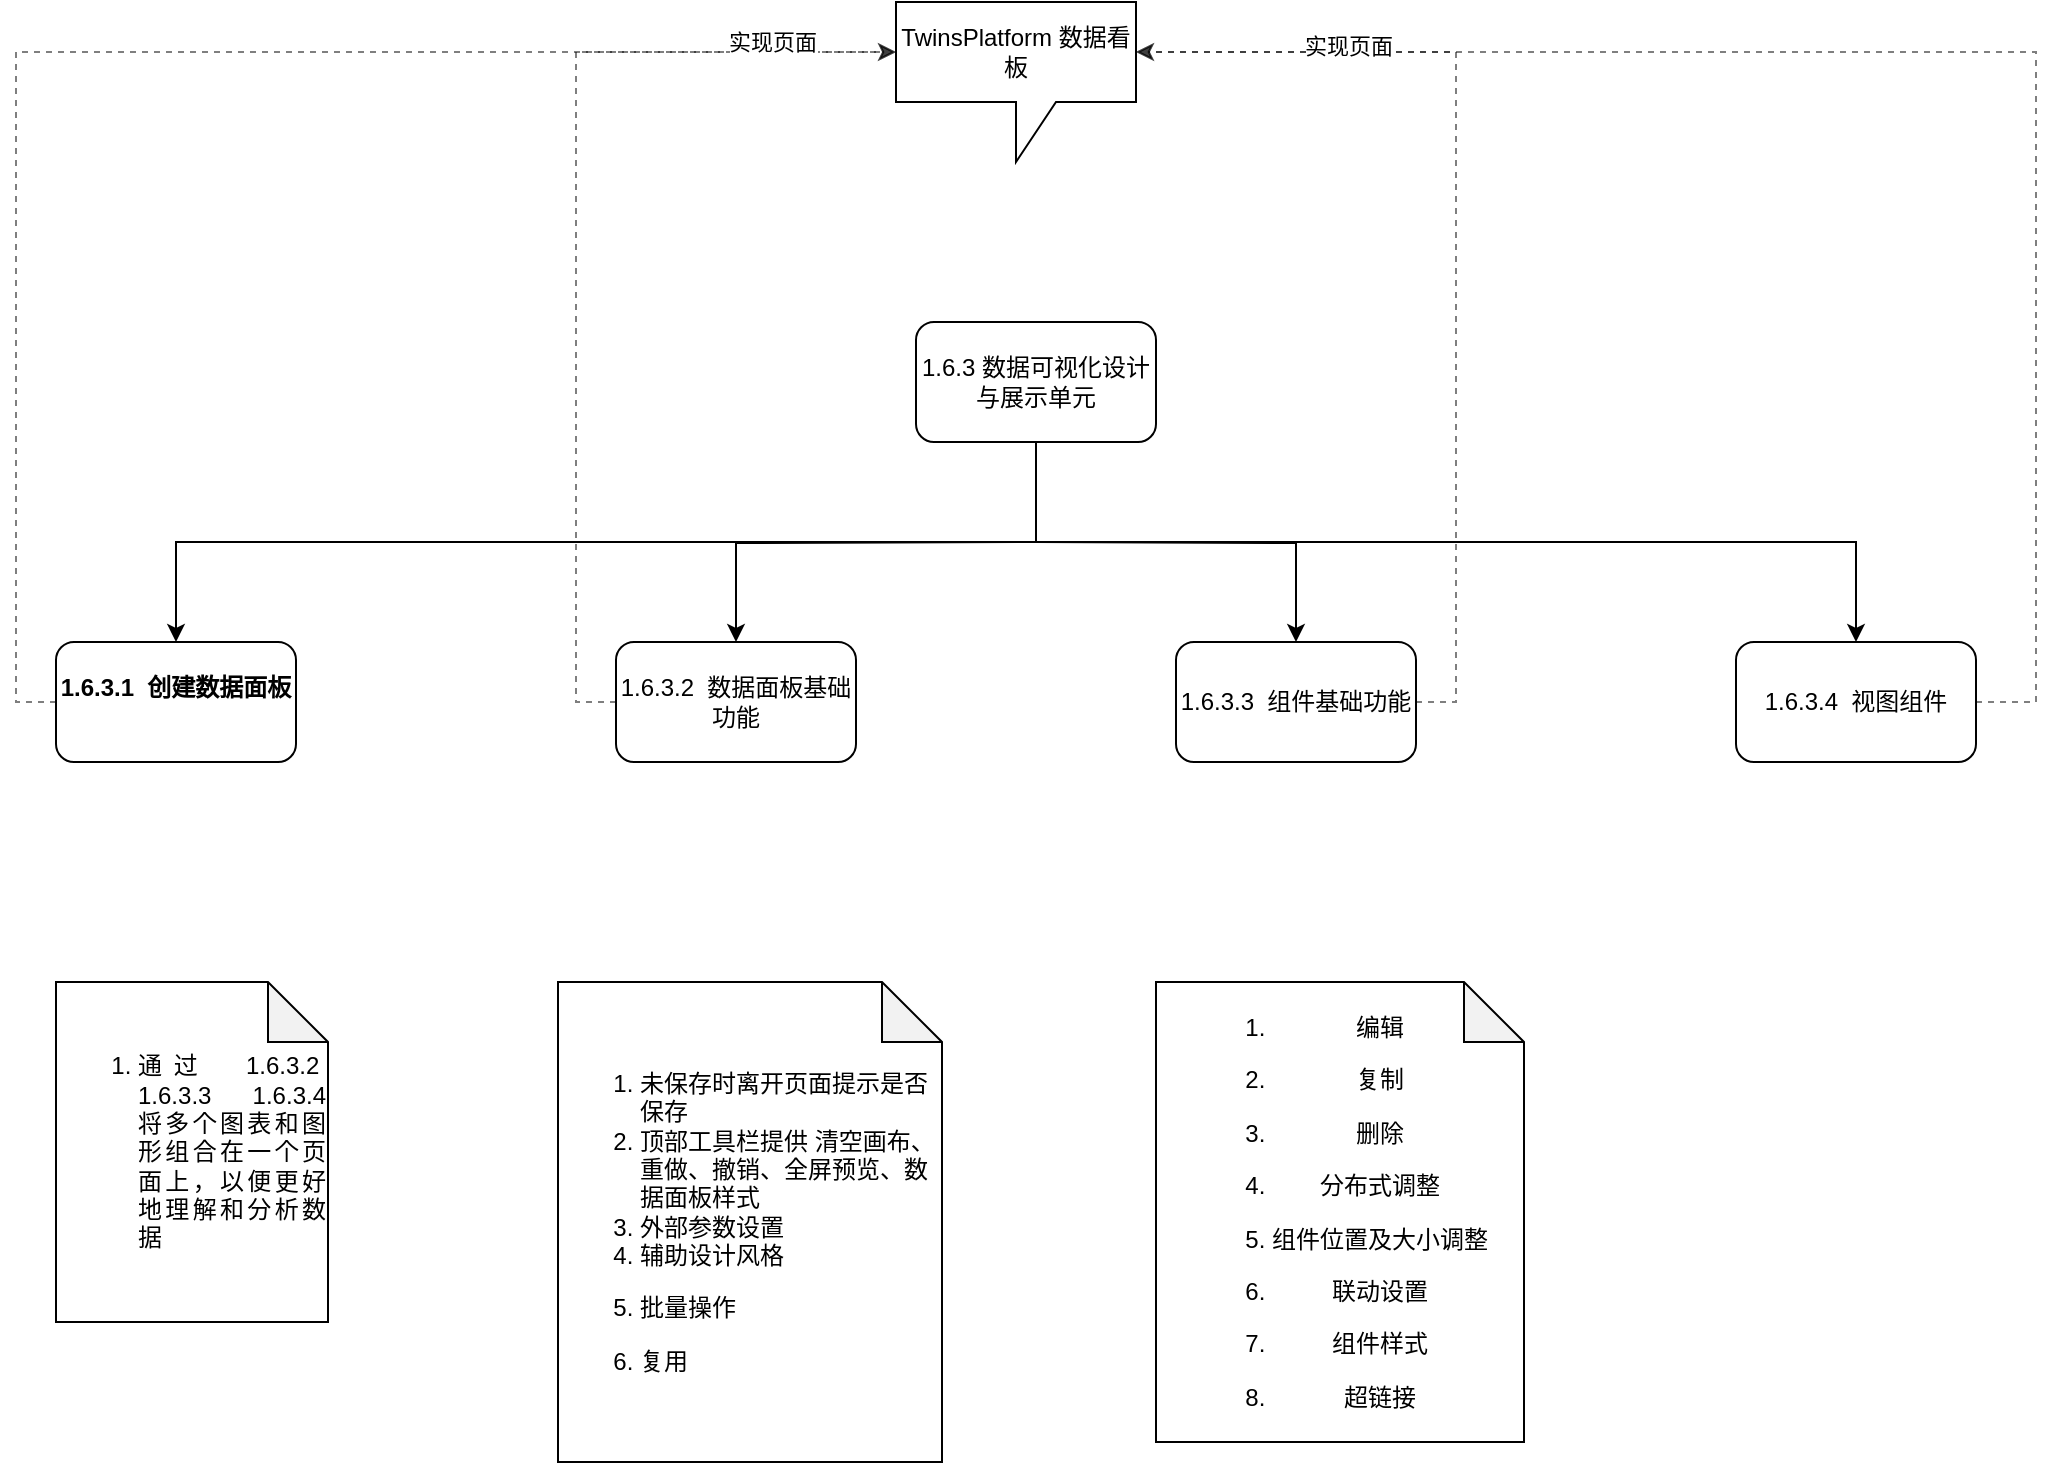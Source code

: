 <mxfile version="21.4.0" type="github">
  <diagram name="第 1 页" id="mgrscL694AibpdRCwD92">
    <mxGraphModel dx="1386" dy="838" grid="1" gridSize="10" guides="1" tooltips="1" connect="1" arrows="1" fold="1" page="1" pageScale="1" pageWidth="1654" pageHeight="2336" math="0" shadow="0">
      <root>
        <mxCell id="0" />
        <mxCell id="1" parent="0" />
        <mxCell id="ydO3FBjdRYk_wp6HaoCE-6" style="edgeStyle=orthogonalEdgeStyle;rounded=0;orthogonalLoop=1;jettySize=auto;html=1;exitX=0.5;exitY=1;exitDx=0;exitDy=0;entryX=0.5;entryY=0;entryDx=0;entryDy=0;" edge="1" parent="1" source="ydO3FBjdRYk_wp6HaoCE-1" target="ydO3FBjdRYk_wp6HaoCE-2">
          <mxGeometry relative="1" as="geometry" />
        </mxCell>
        <mxCell id="ydO3FBjdRYk_wp6HaoCE-8" style="edgeStyle=orthogonalEdgeStyle;rounded=0;orthogonalLoop=1;jettySize=auto;html=1;" edge="1" parent="1" target="ydO3FBjdRYk_wp6HaoCE-4">
          <mxGeometry relative="1" as="geometry">
            <mxPoint x="970" y="290" as="sourcePoint" />
          </mxGeometry>
        </mxCell>
        <mxCell id="ydO3FBjdRYk_wp6HaoCE-9" style="edgeStyle=orthogonalEdgeStyle;rounded=0;orthogonalLoop=1;jettySize=auto;html=1;exitX=0.5;exitY=1;exitDx=0;exitDy=0;entryX=0.5;entryY=0;entryDx=0;entryDy=0;" edge="1" parent="1" source="ydO3FBjdRYk_wp6HaoCE-1" target="ydO3FBjdRYk_wp6HaoCE-5">
          <mxGeometry relative="1" as="geometry" />
        </mxCell>
        <mxCell id="ydO3FBjdRYk_wp6HaoCE-14" style="edgeStyle=orthogonalEdgeStyle;rounded=0;orthogonalLoop=1;jettySize=auto;html=1;" edge="1" parent="1" target="ydO3FBjdRYk_wp6HaoCE-3">
          <mxGeometry relative="1" as="geometry">
            <mxPoint x="970" y="290" as="sourcePoint" />
          </mxGeometry>
        </mxCell>
        <mxCell id="ydO3FBjdRYk_wp6HaoCE-1" value="1.6.3 数据可视化设计与展示单元" style="rounded=1;whiteSpace=wrap;html=1;" vertex="1" parent="1">
          <mxGeometry x="910" y="180" width="120" height="60" as="geometry" />
        </mxCell>
        <mxCell id="ydO3FBjdRYk_wp6HaoCE-26" style="edgeStyle=orthogonalEdgeStyle;rounded=0;orthogonalLoop=1;jettySize=auto;html=1;exitX=0;exitY=0.5;exitDx=0;exitDy=0;entryX=0;entryY=0;entryDx=0;entryDy=25;entryPerimeter=0;dashed=1;opacity=50;" edge="1" parent="1" source="ydO3FBjdRYk_wp6HaoCE-2" target="ydO3FBjdRYk_wp6HaoCE-15">
          <mxGeometry relative="1" as="geometry" />
        </mxCell>
        <mxCell id="ydO3FBjdRYk_wp6HaoCE-2" value="&lt;b&gt;1.6.3.1&amp;nbsp; 创建数据面板&lt;br&gt;&lt;br&gt;&lt;/b&gt;" style="rounded=1;whiteSpace=wrap;html=1;" vertex="1" parent="1">
          <mxGeometry x="480" y="340" width="120" height="60" as="geometry" />
        </mxCell>
        <mxCell id="ydO3FBjdRYk_wp6HaoCE-19" style="edgeStyle=orthogonalEdgeStyle;rounded=0;orthogonalLoop=1;jettySize=auto;html=1;entryX=0;entryY=0;entryDx=60;entryDy=80;entryPerimeter=0;exitX=0;exitY=0;exitDx=60;exitDy=80;exitPerimeter=0;" edge="1" parent="1" source="ydO3FBjdRYk_wp6HaoCE-15" target="ydO3FBjdRYk_wp6HaoCE-15">
          <mxGeometry relative="1" as="geometry">
            <mxPoint x="620" y="180" as="targetPoint" />
          </mxGeometry>
        </mxCell>
        <mxCell id="ydO3FBjdRYk_wp6HaoCE-27" style="edgeStyle=orthogonalEdgeStyle;rounded=0;orthogonalLoop=1;jettySize=auto;html=1;entryX=0;entryY=0;entryDx=0;entryDy=25;entryPerimeter=0;dashed=1;opacity=50;exitX=0;exitY=0.5;exitDx=0;exitDy=0;" edge="1" parent="1" source="ydO3FBjdRYk_wp6HaoCE-3" target="ydO3FBjdRYk_wp6HaoCE-15">
          <mxGeometry relative="1" as="geometry" />
        </mxCell>
        <mxCell id="ydO3FBjdRYk_wp6HaoCE-30" value="实现页面" style="edgeLabel;html=1;align=center;verticalAlign=middle;resizable=0;points=[];" vertex="1" connectable="0" parent="ydO3FBjdRYk_wp6HaoCE-27">
          <mxGeometry x="0.754" y="-2" relative="1" as="geometry">
            <mxPoint y="-7" as="offset" />
          </mxGeometry>
        </mxCell>
        <mxCell id="ydO3FBjdRYk_wp6HaoCE-3" value="1.6.3.2&amp;nbsp; 数据面板基础功能" style="rounded=1;whiteSpace=wrap;html=1;" vertex="1" parent="1">
          <mxGeometry x="760" y="340" width="120" height="60" as="geometry" />
        </mxCell>
        <mxCell id="ydO3FBjdRYk_wp6HaoCE-28" style="edgeStyle=orthogonalEdgeStyle;rounded=0;orthogonalLoop=1;jettySize=auto;html=1;exitX=1;exitY=0.5;exitDx=0;exitDy=0;entryX=0;entryY=0;entryDx=120;entryDy=25;entryPerimeter=0;dashed=1;opacity=50;" edge="1" parent="1" source="ydO3FBjdRYk_wp6HaoCE-4" target="ydO3FBjdRYk_wp6HaoCE-15">
          <mxGeometry relative="1" as="geometry">
            <mxPoint x="1180" y="50" as="targetPoint" />
          </mxGeometry>
        </mxCell>
        <mxCell id="ydO3FBjdRYk_wp6HaoCE-4" value="1.6.3.3&amp;nbsp; 组件基础功能" style="rounded=1;whiteSpace=wrap;html=1;" vertex="1" parent="1">
          <mxGeometry x="1040" y="340" width="120" height="60" as="geometry" />
        </mxCell>
        <mxCell id="ydO3FBjdRYk_wp6HaoCE-21" style="edgeStyle=orthogonalEdgeStyle;rounded=0;orthogonalLoop=1;jettySize=auto;html=1;entryX=0;entryY=0;entryDx=120;entryDy=25;entryPerimeter=0;dashed=1;exitX=1;exitY=0.5;exitDx=0;exitDy=0;strokeColor=default;opacity=50;" edge="1" parent="1" source="ydO3FBjdRYk_wp6HaoCE-5" target="ydO3FBjdRYk_wp6HaoCE-15">
          <mxGeometry relative="1" as="geometry">
            <mxPoint x="620" y="190" as="targetPoint" />
            <Array as="points">
              <mxPoint x="1470" y="370" />
              <mxPoint x="1470" y="45" />
            </Array>
          </mxGeometry>
        </mxCell>
        <mxCell id="ydO3FBjdRYk_wp6HaoCE-29" value="实现页面" style="edgeLabel;html=1;align=center;verticalAlign=middle;resizable=0;points=[];" vertex="1" connectable="0" parent="ydO3FBjdRYk_wp6HaoCE-21">
          <mxGeometry x="0.737" y="-3" relative="1" as="geometry">
            <mxPoint as="offset" />
          </mxGeometry>
        </mxCell>
        <mxCell id="ydO3FBjdRYk_wp6HaoCE-5" value="1.6.3.4&amp;nbsp; 视图组件" style="rounded=1;whiteSpace=wrap;html=1;" vertex="1" parent="1">
          <mxGeometry x="1320" y="340" width="120" height="60" as="geometry" />
        </mxCell>
        <mxCell id="ydO3FBjdRYk_wp6HaoCE-15" value="TwinsPlatform 数据看板" style="shape=callout;whiteSpace=wrap;html=1;perimeter=calloutPerimeter;" vertex="1" parent="1">
          <mxGeometry x="900" y="20" width="120" height="80" as="geometry" />
        </mxCell>
        <mxCell id="ydO3FBjdRYk_wp6HaoCE-34" value="&lt;ol style=&quot;text-align: left;&quot;&gt;&lt;li&gt;未保存时离开页面提示是否保存&lt;/li&gt;&lt;li&gt;顶部工具栏提供&amp;nbsp;清空画布、重做、撤销、全屏预览、数据面板样式&lt;/li&gt;&lt;li&gt;外部参数设置&lt;br&gt;&lt;/li&gt;&lt;li&gt;辅助设计风格&lt;br&gt;&lt;/li&gt;&lt;li&gt;&lt;p class=&quot;MsoNormal&quot;&gt;批量操作&lt;/p&gt;&lt;/li&gt;&lt;li&gt;&lt;p class=&quot;MsoNormal&quot;&gt;复用&lt;/p&gt;&lt;/li&gt;&lt;/ol&gt;" style="shape=note;whiteSpace=wrap;html=1;backgroundOutline=1;darkOpacity=0.05;" vertex="1" parent="1">
          <mxGeometry x="731" y="510" width="192" height="240" as="geometry" />
        </mxCell>
        <mxCell id="ydO3FBjdRYk_wp6HaoCE-35" value="&lt;ol&gt;&lt;li style=&quot;text-align: justify;&quot;&gt;通过&amp;nbsp; 1.6.3.2&amp;nbsp; 1.6.3.3&amp;nbsp; 1.6.3.4 将多个图表和图形组合在一个页面上，以便更好地理解和分析数据&lt;/li&gt;&lt;/ol&gt;" style="shape=note;whiteSpace=wrap;html=1;backgroundOutline=1;darkOpacity=0.05;" vertex="1" parent="1">
          <mxGeometry x="480" y="510" width="136" height="170" as="geometry" />
        </mxCell>
        <mxCell id="ydO3FBjdRYk_wp6HaoCE-36" value="&lt;ol&gt;&lt;li&gt;&lt;p class=&quot;MsoNormal&quot;&gt;编辑&lt;/p&gt;&lt;/li&gt;&lt;li&gt;&lt;p class=&quot;MsoNormal&quot;&gt;复制&lt;/p&gt;&lt;/li&gt;&lt;li&gt;&lt;p class=&quot;MsoNormal&quot;&gt;删除&lt;/p&gt;&lt;/li&gt;&lt;li&gt;&lt;p class=&quot;MsoNormal&quot;&gt;分布式调整&lt;/p&gt;&lt;/li&gt;&lt;li&gt;&lt;p class=&quot;MsoNormal&quot;&gt;组件位置及大小调整&lt;/p&gt;&lt;/li&gt;&lt;li&gt;&lt;p class=&quot;MsoNormal&quot;&gt;联动设置&lt;/p&gt;&lt;/li&gt;&lt;li&gt;&lt;p class=&quot;MsoNormal&quot;&gt;组件样式&lt;/p&gt;&lt;/li&gt;&lt;li&gt;&lt;p class=&quot;MsoNormal&quot;&gt;超链接&lt;/p&gt;&lt;/li&gt;&lt;/ol&gt;" style="shape=note;whiteSpace=wrap;html=1;backgroundOutline=1;darkOpacity=0.05;" vertex="1" parent="1">
          <mxGeometry x="1030" y="510" width="184" height="230" as="geometry" />
        </mxCell>
      </root>
    </mxGraphModel>
  </diagram>
</mxfile>
